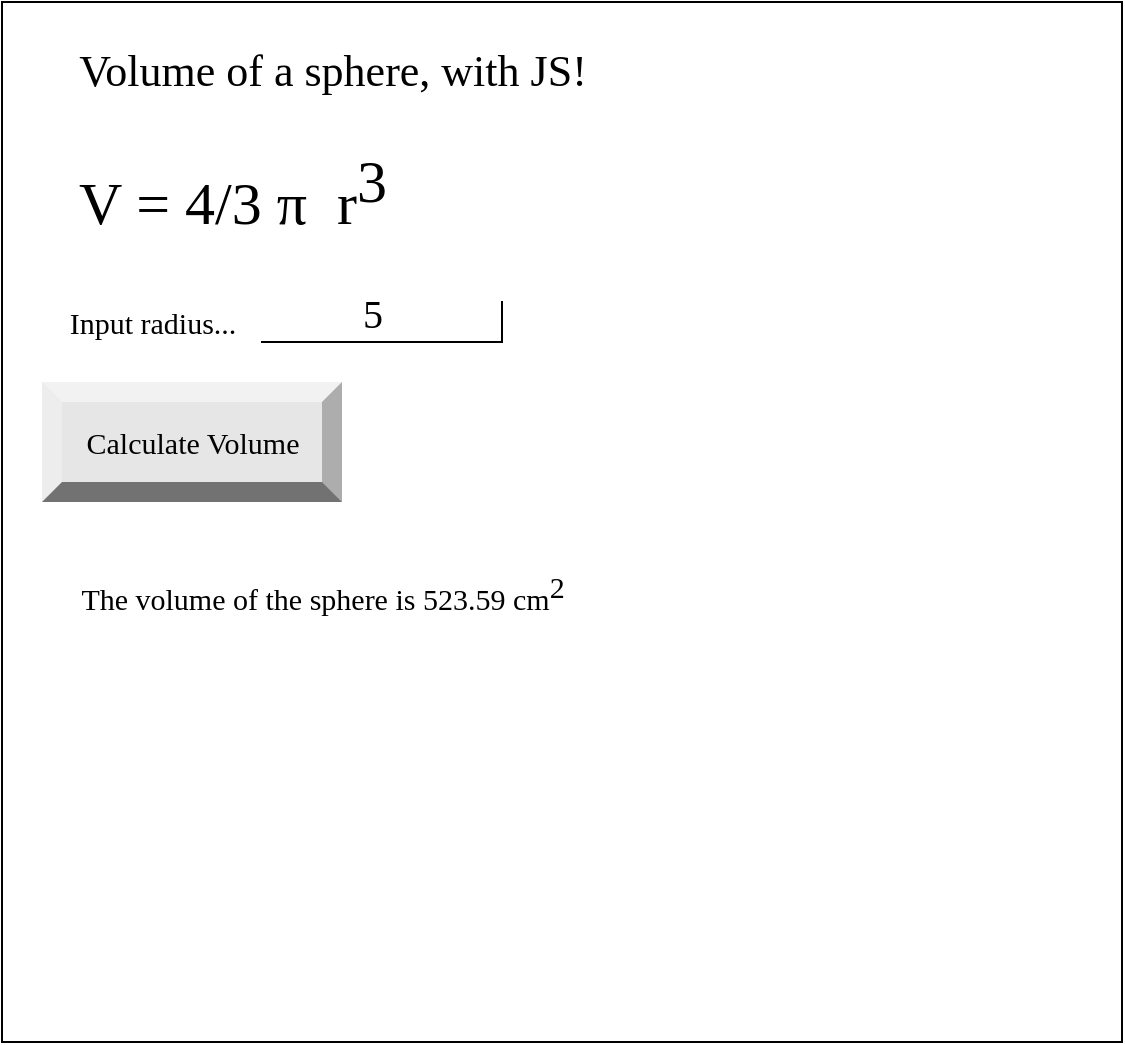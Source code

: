 <mxfile>
    <diagram id="GokJhYw6TXivc19heREo" name="Page-1">
        <mxGraphModel dx="594" dy="561" grid="1" gridSize="10" guides="1" tooltips="1" connect="1" arrows="1" fold="1" page="1" pageScale="1" pageWidth="850" pageHeight="1100" math="0" shadow="0">
            <root>
                <mxCell id="0"/>
                <mxCell id="1" parent="0"/>
                <mxCell id="2" value="" style="verticalLabelPosition=bottom;verticalAlign=top;html=1;shape=mxgraph.basic.rect;fillColor2=none;strokeWidth=1;size=20;indent=5;" parent="1" vertex="1">
                    <mxGeometry x="40" y="40" width="560" height="520" as="geometry"/>
                </mxCell>
                <mxCell id="3" value="Volume of a sphere, with JS!" style="text;html=1;align=center;verticalAlign=middle;resizable=0;points=[];autosize=1;strokeColor=none;fillColor=none;fontSize=22;fontFamily=Georgia;" parent="1" vertex="1">
                    <mxGeometry x="60" y="60" width="290" height="30" as="geometry"/>
                </mxCell>
                <mxCell id="4" value="&lt;font style=&quot;font-size: 30px;&quot;&gt;V = 4/3&amp;nbsp;&lt;span style=&quot;text-align: left; font-size: 30px;&quot;&gt;π&amp;nbsp; r&lt;sup style=&quot;font-size: 30px;&quot;&gt;3&lt;/sup&gt;&lt;/span&gt;&lt;/font&gt;" style="text;html=1;align=center;verticalAlign=middle;resizable=0;points=[];autosize=1;strokeColor=none;fillColor=none;fontSize=30;fontFamily=Georgia;fontColor=#000000;" parent="1" vertex="1">
                    <mxGeometry x="60" y="110" width="190" height="50" as="geometry"/>
                </mxCell>
                <mxCell id="5" value="&lt;font style=&quot;font-size: 15px&quot;&gt;Input radius...&lt;/font&gt;" style="text;html=1;align=center;verticalAlign=middle;resizable=0;points=[];autosize=1;strokeColor=none;fillColor=none;fontSize=30;fontFamily=Georgia;fontColor=#000000;" parent="1" vertex="1">
                    <mxGeometry x="60" y="170" width="110" height="50" as="geometry"/>
                </mxCell>
                <mxCell id="6" value="" style="shape=partialRectangle;whiteSpace=wrap;html=1;top=0;left=0;fillColor=none;labelBackgroundColor=none;fontFamily=Georgia;fontSize=15;fontColor=#FFFFFF;" parent="1" vertex="1">
                    <mxGeometry x="170" y="190" width="120" height="20" as="geometry"/>
                </mxCell>
                <mxCell id="7" value="Calculate Volume" style="labelPosition=center;verticalLabelPosition=middle;align=center;html=1;shape=mxgraph.basic.shaded_button;dx=10;fillColor=#E6E6E6;strokeColor=none;labelBackgroundColor=none;fontFamily=Georgia;fontSize=15;fontColor=#000000;" parent="1" vertex="1">
                    <mxGeometry x="60" y="230" width="150" height="60" as="geometry"/>
                </mxCell>
                <mxCell id="8" value="5" style="text;html=1;align=center;verticalAlign=middle;resizable=0;points=[];autosize=1;strokeColor=none;fillColor=none;fontColor=#000000;fontFamily=Georgia;fontSize=20;" vertex="1" parent="1">
                    <mxGeometry x="210" y="180" width="30" height="30" as="geometry"/>
                </mxCell>
                <mxCell id="9" value="The volume of the sphere is 523.59 cm&lt;sup style=&quot;font-size: 15px;&quot;&gt;2&lt;/sup&gt;" style="text;html=1;align=center;verticalAlign=middle;resizable=0;points=[];autosize=1;strokeColor=none;fillColor=none;fontSize=15;fontFamily=Georgia;fontColor=#000000;" vertex="1" parent="1">
                    <mxGeometry x="60" y="320" width="280" height="30" as="geometry"/>
                </mxCell>
            </root>
        </mxGraphModel>
    </diagram>
</mxfile>